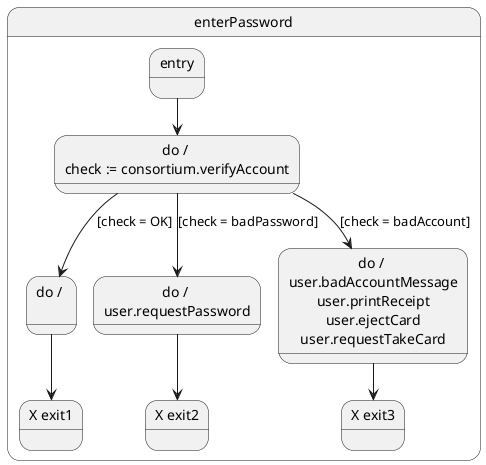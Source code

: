 @startuml
state "enterPassword" as enterPassword {
  state "entry" as enterPassword_entry
  state "do / \ncheck := consortium.verifyAccount" as state_1
  enterPassword_entry --> state_1
  state "do / \n" as state_2
  state "X exit1" as exit_1
  state_2 --> exit_1
  state_1 --> state_2 : [check = OK]
  state "do / \nuser.requestPassword" as state_3
  state "X exit2" as exit_2
  state_3 --> exit_2
  state_1 --> state_3 : [check = badPassword]
  state "do / \nuser.badAccountMessage\nuser.printReceipt\nuser.ejectCard\nuser.requestTakeCard" as state_4
  state "X exit3" as exit_3
  state_4 --> exit_3
  state_1 --> state_4 : [check = badAccount]
}
@enduml
